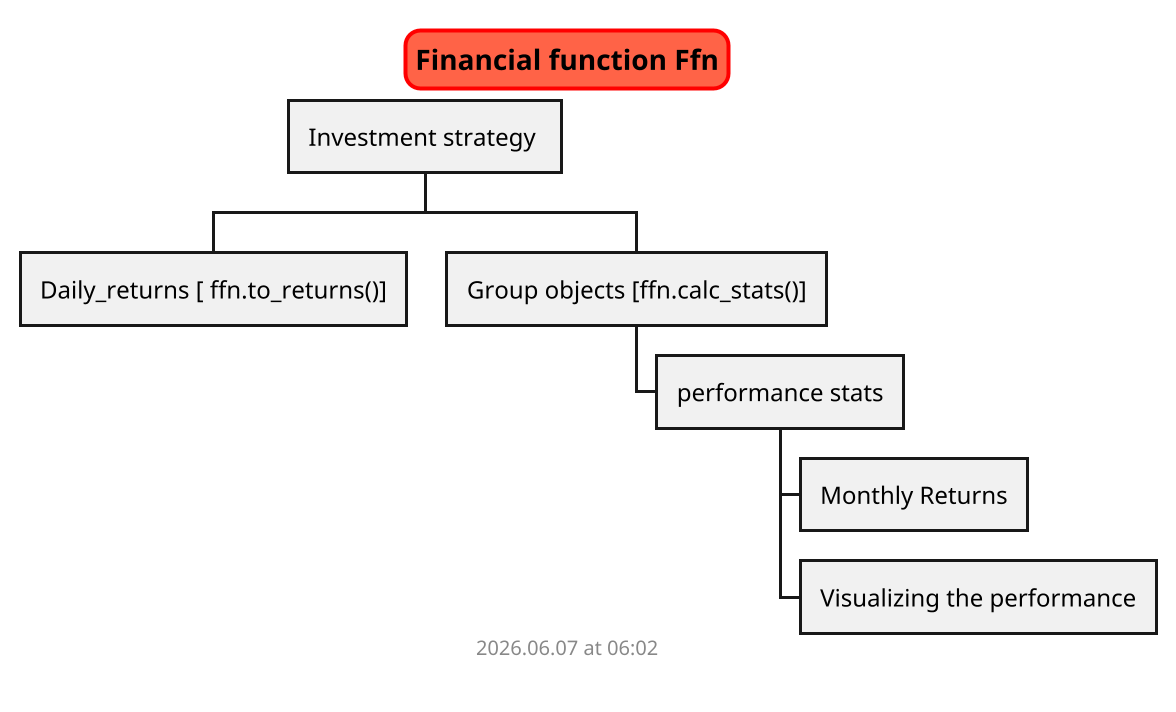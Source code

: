 @startwbs Financial function Ffn

scale 2
skinparam titleBorderRoundCorner 15
skinparam titleBorderThickness 2
skinparam titleBorderColor red
skinparam titleBackgroundColor Tomato

title Financial function Ffn

* Investment strategy 

** Daily_returns [ ffn.to_returns()]
** Group objects [ffn.calc_stats()]
*** performance stats
**** Monthly Returns
**** Visualizing the performance


footer
%date("yyyy.MM.dd' at 'HH:mm")
%filename()
end footer

@endwbs